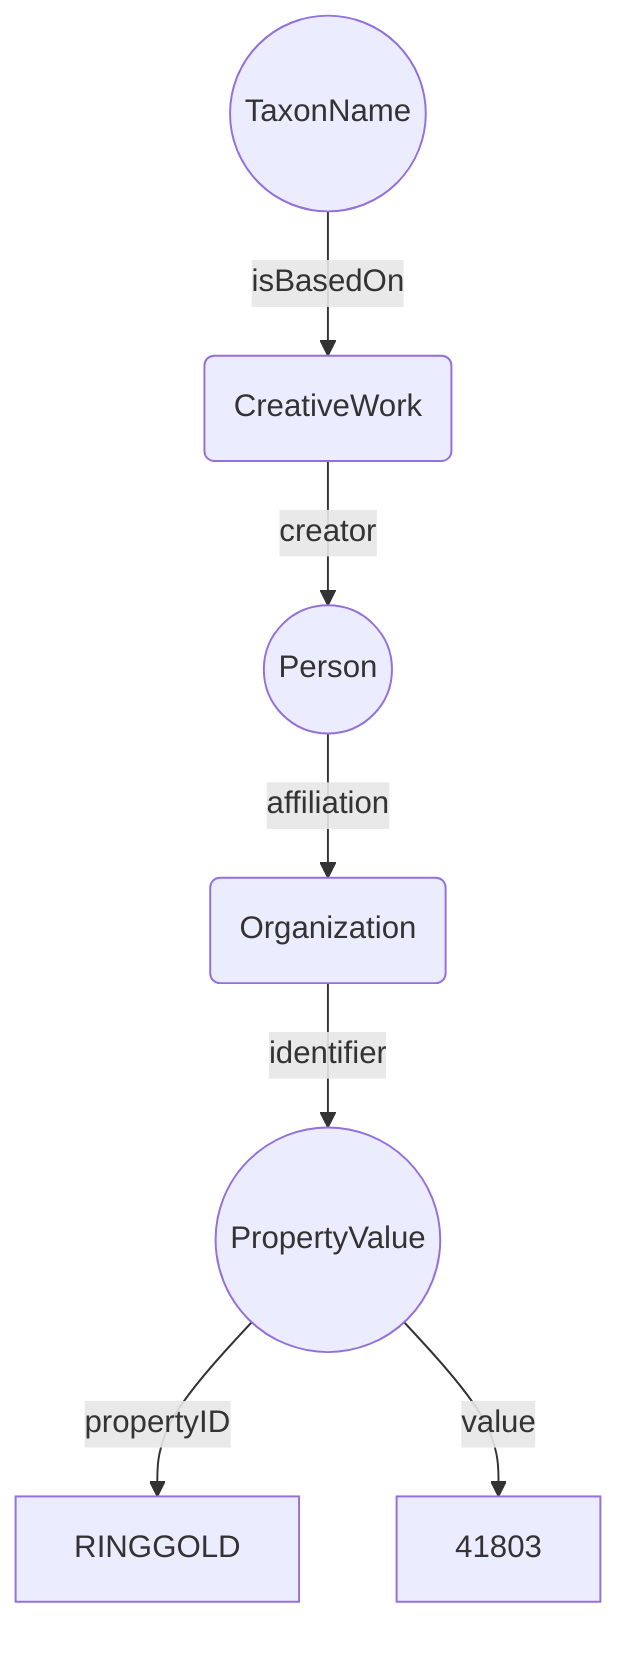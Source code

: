graph 
%% T((Taxon)) -- scientificName --> TN((TaxonName))
TN((TaxonName)) -- isBasedOn --> S(CreativeWork)
S(CreativeWork) -- creator --> P((Person))
%%P((Person)) -- address --> PO(PostalAddress)
%%P((Person)) -- affiliation --> O(Organisation)
%%P((Person)) -- alumniOf --> O(Organization)
%%O(Organization) -- name --> ?name
P((Person)) -- affiliation --> O(Organization)
O(Organization) -- identifier --> I((PropertyValue))
I((PropertyValue)) -- propertyID --> RINGGOLD
I((PropertyValue)) -- value --> 41803